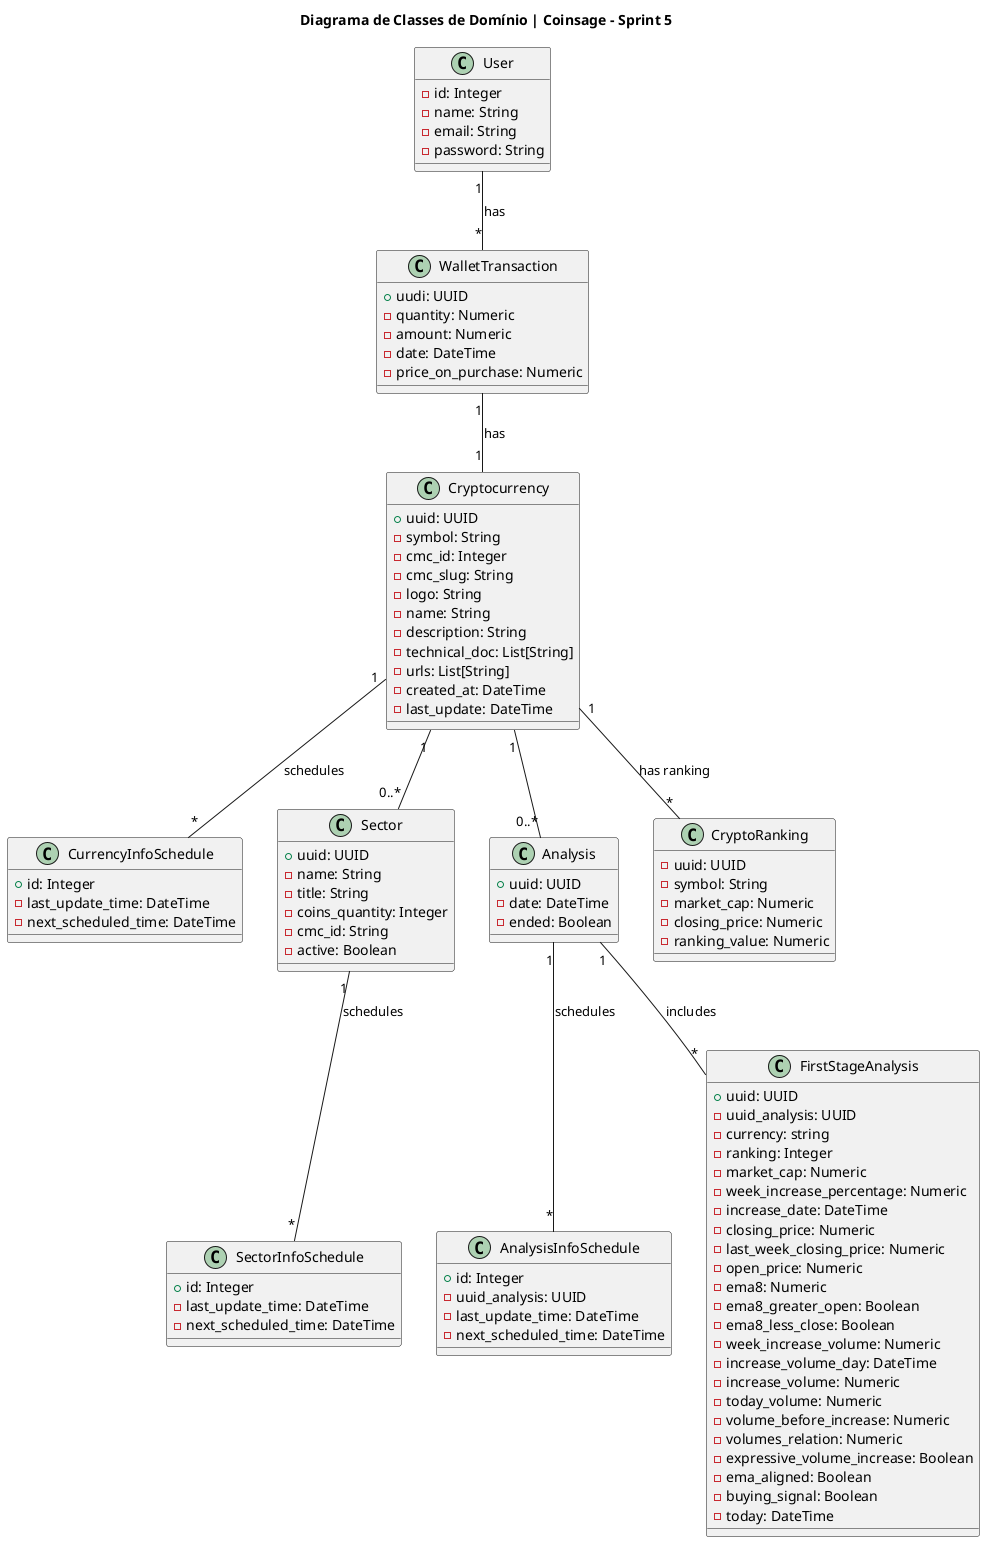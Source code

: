 @startuml Diagrama de Classes
title Diagrama de Classes de Domínio | Coinsage - Sprint 5

class User{
    - id: Integer
    - name: String
    - email: String
    - password: String
}

class WalletTransaction {
    + uudi: UUID
    - quantity: Numeric
    - amount: Numeric
    - date: DateTime
    - price_on_purchase: Numeric
}

class Cryptocurrency {
    + uuid: UUID
    - symbol: String
    - cmc_id: Integer
    - cmc_slug: String
    - logo: String
    - name: String
    - description: String
    - technical_doc: List[String]
    - urls: List[String]
    - created_at: DateTime
    - last_update: DateTime
}

class CurrencyInfoSchedule {
    + id: Integer
    - last_update_time: DateTime
    - next_scheduled_time: DateTime
}

class Sector {
    + uuid: UUID
    - name: String
    - title: String
    - coins_quantity: Integer
    - cmc_id: String
    - active: Boolean
}

class SectorInfoSchedule {
    + id: Integer
    - last_update_time: DateTime
    - next_scheduled_time: DateTime
}

class Analysis {
    + uuid: UUID
    - date: DateTime
    - ended: Boolean
}

class AnalysisInfoSchedule {
    + id: Integer
    - uuid_analysis: UUID
    - last_update_time: DateTime
    - next_scheduled_time: DateTime
}

class FirstStageAnalysis {
    + uuid: UUID
    - uuid_analysis: UUID
    - currency: string
    - ranking: Integer
    - market_cap: Numeric
    - week_increase_percentage: Numeric
    - increase_date: DateTime
    - closing_price: Numeric
    - last_week_closing_price: Numeric
    - open_price: Numeric
    - ema8: Numeric
    - ema8_greater_open: Boolean
    - ema8_less_close: Boolean
    - week_increase_volume: Numeric
    - increase_volume_day: DateTime
    - increase_volume: Numeric
    - today_volume: Numeric
    - volume_before_increase: Numeric
    - volumes_relation: Numeric
    - expressive_volume_increase: Boolean
    - ema_aligned: Boolean
    - buying_signal: Boolean
    - today: DateTime
}

class CryptoRanking {
    - uuid: UUID
    - symbol: String
    - market_cap: Numeric
    - closing_price: Numeric
    - ranking_value: Numeric
}

' Relações entre as classes
User "1" -- "*" WalletTransaction : "has"
WalletTransaction "1" -- "1" Cryptocurrency : "has"
Cryptocurrency "1" -- "*" CurrencyInfoSchedule: schedules
Cryptocurrency "1" -- "0..*" Sector
Sector "1" -- "*" SectorInfoSchedule : schedules
Cryptocurrency "1" -- "0..*" Analysis
Analysis "1" -- "*" AnalysisInfoSchedule : schedules
Analysis "1" -- "*" FirstStageAnalysis : includes
Cryptocurrency "1" -- "*" CryptoRanking : "has ranking"

@enduml

